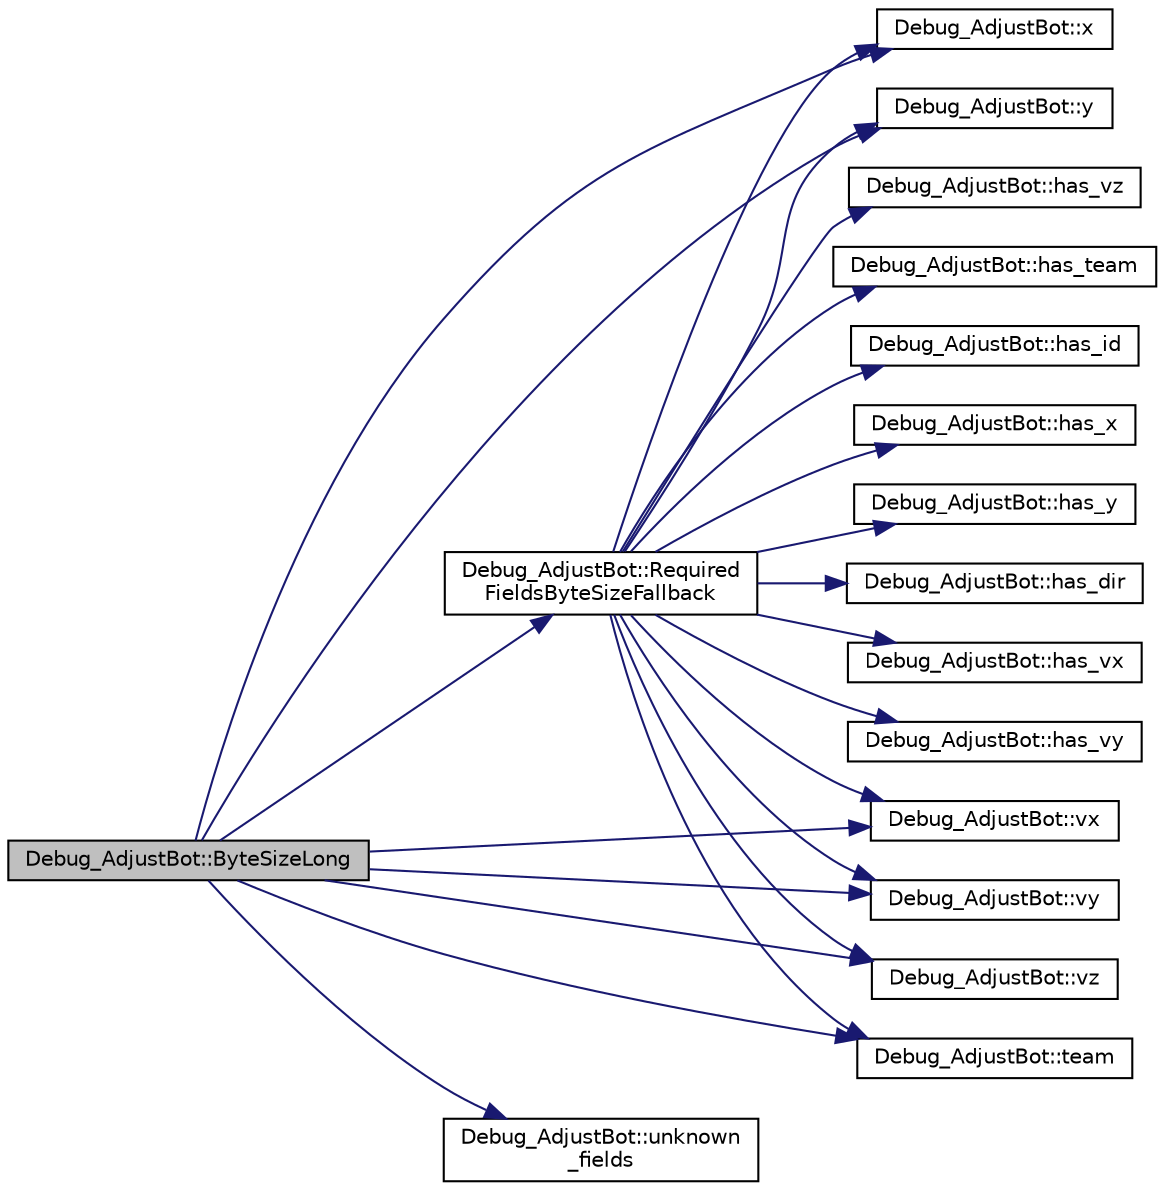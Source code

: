 digraph "Debug_AdjustBot::ByteSizeLong"
{
 // INTERACTIVE_SVG=YES
  edge [fontname="Helvetica",fontsize="10",labelfontname="Helvetica",labelfontsize="10"];
  node [fontname="Helvetica",fontsize="10",shape=record];
  rankdir="LR";
  Node1 [label="Debug_AdjustBot::ByteSizeLong",height=0.2,width=0.4,color="black", fillcolor="grey75", style="filled", fontcolor="black"];
  Node1 -> Node2 [color="midnightblue",fontsize="10",style="solid",fontname="Helvetica"];
  Node2 [label="Debug_AdjustBot::Required\lFieldsByteSizeFallback",height=0.2,width=0.4,color="black", fillcolor="white", style="filled",URL="$de/dd5/class_debug___adjust_bot.html#a0a2b3c5e8f07ebf94afa43c33bb9b8a9"];
  Node2 -> Node3 [color="midnightblue",fontsize="10",style="solid",fontname="Helvetica"];
  Node3 [label="Debug_AdjustBot::has_id",height=0.2,width=0.4,color="black", fillcolor="white", style="filled",URL="$de/dd5/class_debug___adjust_bot.html#a82f4a15ed5bd6f562525470e24b0cf14"];
  Node2 -> Node4 [color="midnightblue",fontsize="10",style="solid",fontname="Helvetica"];
  Node4 [label="Debug_AdjustBot::has_x",height=0.2,width=0.4,color="black", fillcolor="white", style="filled",URL="$de/dd5/class_debug___adjust_bot.html#ac2f0cb0974035fef9f01eb771fd93c9f"];
  Node2 -> Node5 [color="midnightblue",fontsize="10",style="solid",fontname="Helvetica"];
  Node5 [label="Debug_AdjustBot::x",height=0.2,width=0.4,color="black", fillcolor="white", style="filled",URL="$de/dd5/class_debug___adjust_bot.html#aec045861cdf3b0ce16bd9133fe10e83e"];
  Node2 -> Node6 [color="midnightblue",fontsize="10",style="solid",fontname="Helvetica"];
  Node6 [label="Debug_AdjustBot::has_y",height=0.2,width=0.4,color="black", fillcolor="white", style="filled",URL="$de/dd5/class_debug___adjust_bot.html#a7ea9e204b2e01a097956c5064712e7e7"];
  Node2 -> Node7 [color="midnightblue",fontsize="10",style="solid",fontname="Helvetica"];
  Node7 [label="Debug_AdjustBot::y",height=0.2,width=0.4,color="black", fillcolor="white", style="filled",URL="$de/dd5/class_debug___adjust_bot.html#a625168477412f2921ea84ab635bc2973"];
  Node2 -> Node8 [color="midnightblue",fontsize="10",style="solid",fontname="Helvetica"];
  Node8 [label="Debug_AdjustBot::has_dir",height=0.2,width=0.4,color="black", fillcolor="white", style="filled",URL="$de/dd5/class_debug___adjust_bot.html#a56588fbc4d57aa4d812e4241efd72501"];
  Node2 -> Node9 [color="midnightblue",fontsize="10",style="solid",fontname="Helvetica"];
  Node9 [label="Debug_AdjustBot::has_vx",height=0.2,width=0.4,color="black", fillcolor="white", style="filled",URL="$de/dd5/class_debug___adjust_bot.html#ac8f9cb3988c2fdd695962d9312cf63fc"];
  Node2 -> Node10 [color="midnightblue",fontsize="10",style="solid",fontname="Helvetica"];
  Node10 [label="Debug_AdjustBot::vx",height=0.2,width=0.4,color="black", fillcolor="white", style="filled",URL="$de/dd5/class_debug___adjust_bot.html#af98a21758cee194ca2799bc369c2f9d2"];
  Node2 -> Node11 [color="midnightblue",fontsize="10",style="solid",fontname="Helvetica"];
  Node11 [label="Debug_AdjustBot::has_vy",height=0.2,width=0.4,color="black", fillcolor="white", style="filled",URL="$de/dd5/class_debug___adjust_bot.html#a8852b82a9cfe4f36ab08f325a7626e7f"];
  Node2 -> Node12 [color="midnightblue",fontsize="10",style="solid",fontname="Helvetica"];
  Node12 [label="Debug_AdjustBot::vy",height=0.2,width=0.4,color="black", fillcolor="white", style="filled",URL="$de/dd5/class_debug___adjust_bot.html#a5db284f8f278d5f5370c25a4151453b3"];
  Node2 -> Node13 [color="midnightblue",fontsize="10",style="solid",fontname="Helvetica"];
  Node13 [label="Debug_AdjustBot::has_vz",height=0.2,width=0.4,color="black", fillcolor="white", style="filled",URL="$de/dd5/class_debug___adjust_bot.html#af087c275569d23f47f040ac08b2d3814"];
  Node2 -> Node14 [color="midnightblue",fontsize="10",style="solid",fontname="Helvetica"];
  Node14 [label="Debug_AdjustBot::vz",height=0.2,width=0.4,color="black", fillcolor="white", style="filled",URL="$de/dd5/class_debug___adjust_bot.html#a969c27142e314c2e003c444fabf006ff"];
  Node2 -> Node15 [color="midnightblue",fontsize="10",style="solid",fontname="Helvetica"];
  Node15 [label="Debug_AdjustBot::has_team",height=0.2,width=0.4,color="black", fillcolor="white", style="filled",URL="$de/dd5/class_debug___adjust_bot.html#a583b7c7b4cad131013ba0574df427c85"];
  Node2 -> Node16 [color="midnightblue",fontsize="10",style="solid",fontname="Helvetica"];
  Node16 [label="Debug_AdjustBot::team",height=0.2,width=0.4,color="black", fillcolor="white", style="filled",URL="$de/dd5/class_debug___adjust_bot.html#a9c597339524fe792a3527c00e3070ea6"];
  Node1 -> Node16 [color="midnightblue",fontsize="10",style="solid",fontname="Helvetica"];
  Node1 -> Node17 [color="midnightblue",fontsize="10",style="solid",fontname="Helvetica"];
  Node17 [label="Debug_AdjustBot::unknown\l_fields",height=0.2,width=0.4,color="black", fillcolor="white", style="filled",URL="$de/dd5/class_debug___adjust_bot.html#ac99f6228298667f845b8a99e3692a915"];
  Node1 -> Node10 [color="midnightblue",fontsize="10",style="solid",fontname="Helvetica"];
  Node1 -> Node12 [color="midnightblue",fontsize="10",style="solid",fontname="Helvetica"];
  Node1 -> Node14 [color="midnightblue",fontsize="10",style="solid",fontname="Helvetica"];
  Node1 -> Node5 [color="midnightblue",fontsize="10",style="solid",fontname="Helvetica"];
  Node1 -> Node7 [color="midnightblue",fontsize="10",style="solid",fontname="Helvetica"];
}
